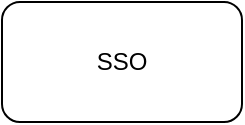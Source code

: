 <mxfile version="16.6.7" type="github"><diagram id="A2F_QJzK0n9aOhYNwKli" name="Page-1"><mxGraphModel dx="1298" dy="809" grid="1" gridSize="10" guides="1" tooltips="1" connect="1" arrows="1" fold="1" page="1" pageScale="1" pageWidth="827" pageHeight="1169" math="0" shadow="0"><root><mxCell id="0"/><mxCell id="1" parent="0"/><mxCell id="s3s7uHT7JiDNxmOffXfK-1" value="SSO" style="rounded=1;whiteSpace=wrap;html=1;" vertex="1" parent="1"><mxGeometry x="380" y="20" width="120" height="60" as="geometry"/></mxCell></root></mxGraphModel></diagram></mxfile>